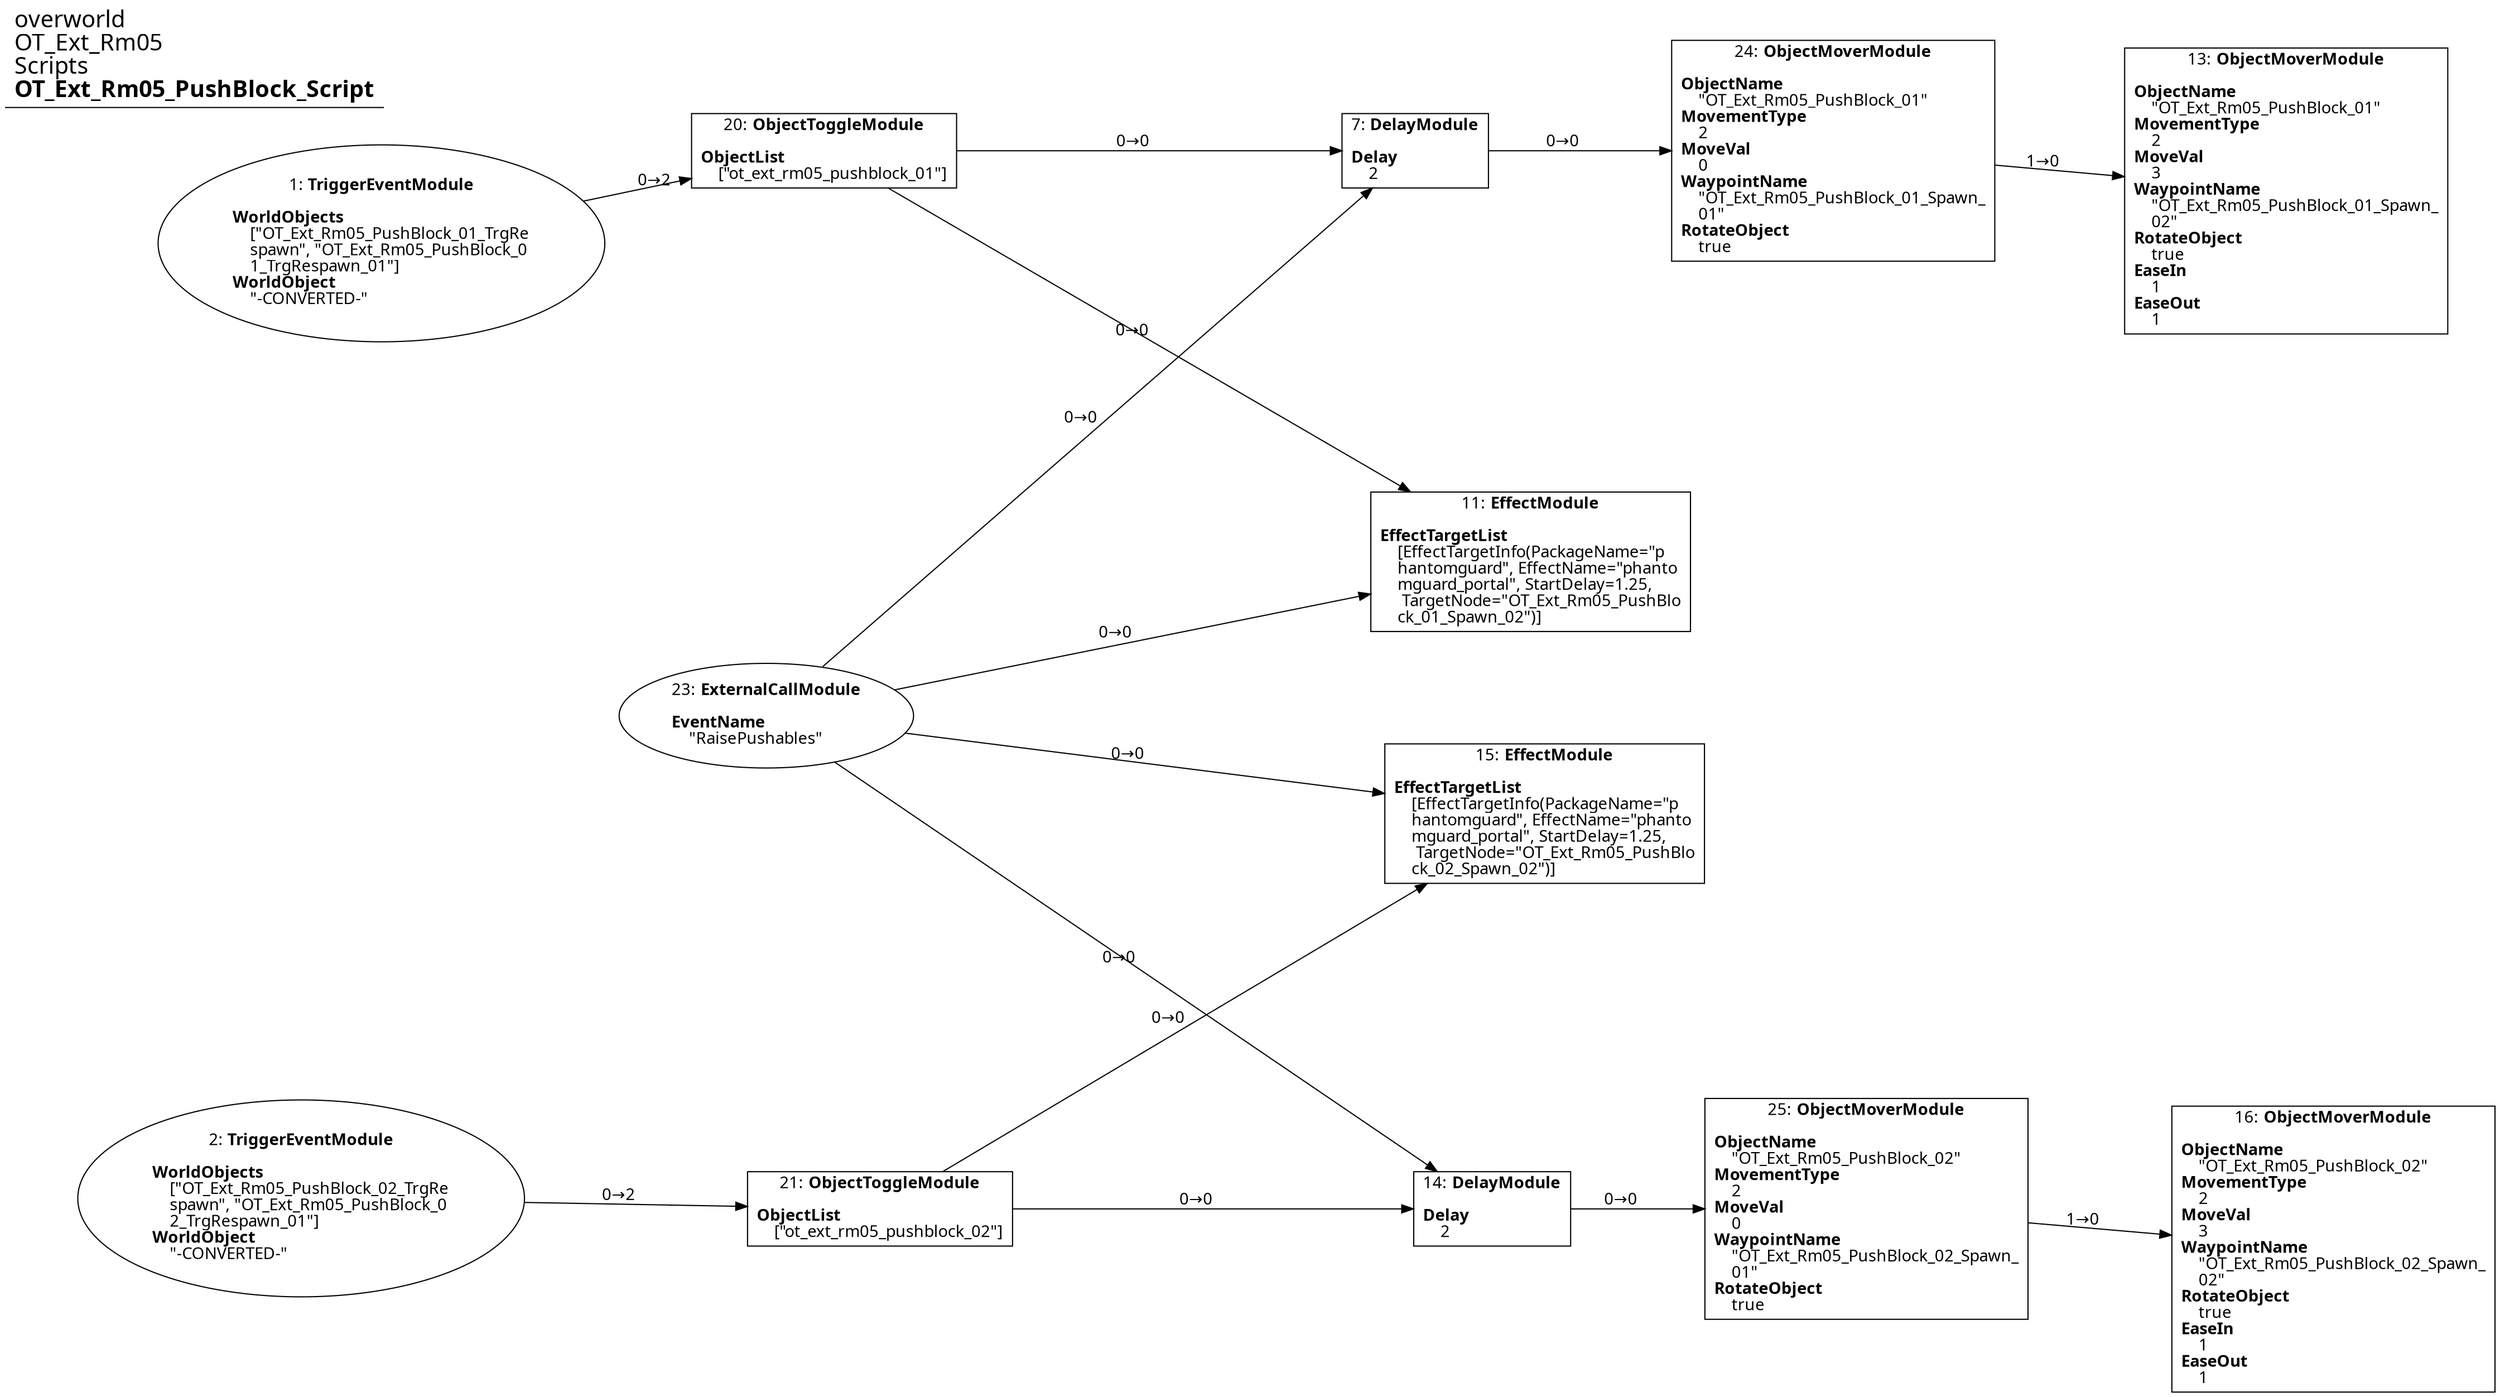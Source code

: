digraph {
    layout = fdp;
    overlap = prism;
    sep = "+16";
    splines = spline;

    node [ shape = box ];

    graph [ fontname = "Segoe UI" ];
    node [ fontname = "Segoe UI" ];
    edge [ fontname = "Segoe UI" ];

    1 [ label = <1: <b>TriggerEventModule</b><br/><br/><b>WorldObjects</b><br align="left"/>    [&quot;OT_Ext_Rm05_PushBlock_01_TrgRe<br align="left"/>    spawn&quot;, &quot;OT_Ext_Rm05_PushBlock_0<br align="left"/>    1_TrgRespawn_01&quot;]<br align="left"/><b>WorldObject</b><br align="left"/>    &quot;-CONVERTED-&quot;<br align="left"/>> ];
    1 [ shape = oval ]
    1 [ pos = "-0.41300002,0.060000002!" ];
    1 -> 20 [ label = "0→2" ];

    2 [ label = <2: <b>TriggerEventModule</b><br/><br/><b>WorldObjects</b><br align="left"/>    [&quot;OT_Ext_Rm05_PushBlock_02_TrgRe<br align="left"/>    spawn&quot;, &quot;OT_Ext_Rm05_PushBlock_0<br align="left"/>    2_TrgRespawn_01&quot;]<br align="left"/><b>WorldObject</b><br align="left"/>    &quot;-CONVERTED-&quot;<br align="left"/>> ];
    2 [ shape = oval ]
    2 [ pos = "-0.40600002,-0.53900003!" ];
    2 -> 21 [ label = "0→2" ];

    7 [ label = <7: <b>DelayModule</b><br/><br/><b>Delay</b><br align="left"/>    2<br align="left"/>> ];
    7 [ pos = "0.231,0.060000002!" ];
    7 -> 24 [ label = "0→0" ];

    11 [ label = <11: <b>EffectModule</b><br/><br/><b>EffectTargetList</b><br align="left"/>    [EffectTargetInfo(PackageName=&quot;p<br align="left"/>    hantomguard&quot;, EffectName=&quot;phanto<br align="left"/>    mguard_portal&quot;, StartDelay=1.25,<br align="left"/>     TargetNode=&quot;OT_Ext_Rm05_PushBlo<br align="left"/>    ck_01_Spawn_02&quot;)]<br align="left"/>> ];
    11 [ pos = "0.29700002,-0.17500001!" ];

    13 [ label = <13: <b>ObjectMoverModule</b><br/><br/><b>ObjectName</b><br align="left"/>    &quot;OT_Ext_Rm05_PushBlock_01&quot;<br align="left"/><b>MovementType</b><br align="left"/>    2<br align="left"/><b>MoveVal</b><br align="left"/>    3<br align="left"/><b>WaypointName</b><br align="left"/>    &quot;OT_Ext_Rm05_PushBlock_01_Spawn_<br align="left"/>    02&quot;<br align="left"/><b>RotateObject</b><br align="left"/>    true<br align="left"/><b>EaseIn</b><br align="left"/>    1<br align="left"/><b>EaseOut</b><br align="left"/>    1<br align="left"/>> ];
    13 [ pos = "0.72900003,0.037!" ];

    14 [ label = <14: <b>DelayModule</b><br/><br/><b>Delay</b><br align="left"/>    2<br align="left"/>> ];
    14 [ pos = "0.275,-0.545!" ];
    14 -> 25 [ label = "0→0" ];

    15 [ label = <15: <b>EffectModule</b><br/><br/><b>EffectTargetList</b><br align="left"/>    [EffectTargetInfo(PackageName=&quot;p<br align="left"/>    hantomguard&quot;, EffectName=&quot;phanto<br align="left"/>    mguard_portal&quot;, StartDelay=1.25,<br align="left"/>     TargetNode=&quot;OT_Ext_Rm05_PushBlo<br align="left"/>    ck_02_Spawn_02&quot;)]<br align="left"/>> ];
    15 [ pos = "0.305,-0.319!" ];

    16 [ label = <16: <b>ObjectMoverModule</b><br/><br/><b>ObjectName</b><br align="left"/>    &quot;OT_Ext_Rm05_PushBlock_02&quot;<br align="left"/><b>MovementType</b><br align="left"/>    2<br align="left"/><b>MoveVal</b><br align="left"/>    3<br align="left"/><b>WaypointName</b><br align="left"/>    &quot;OT_Ext_Rm05_PushBlock_02_Spawn_<br align="left"/>    02&quot;<br align="left"/><b>RotateObject</b><br align="left"/>    true<br align="left"/><b>EaseIn</b><br align="left"/>    1<br align="left"/><b>EaseOut</b><br align="left"/>    1<br align="left"/>> ];
    16 [ pos = "0.75600004,-0.568!" ];

    20 [ label = <20: <b>ObjectToggleModule</b><br/><br/><b>ObjectList</b><br align="left"/>    [&quot;ot_ext_rm05_pushblock_01&quot;]<br align="left"/>> ];
    20 [ pos = "-0.10700001,0.060000002!" ];
    20 -> 7 [ label = "0→0" ];
    20 -> 11 [ label = "0→0" ];

    21 [ label = <21: <b>ObjectToggleModule</b><br/><br/><b>ObjectList</b><br align="left"/>    [&quot;ot_ext_rm05_pushblock_02&quot;]<br align="left"/>> ];
    21 [ pos = "-0.075,-0.545!" ];
    21 -> 14 [ label = "0→0" ];
    21 -> 15 [ label = "0→0" ];

    23 [ label = <23: <b>ExternalCallModule</b><br/><br/><b>EventName</b><br align="left"/>    &quot;RaisePushables&quot;<br align="left"/>> ];
    23 [ shape = oval ]
    23 [ pos = "-0.14,-0.263!" ];
    23 -> 7 [ label = "0→0" ];
    23 -> 11 [ label = "0→0" ];
    23 -> 15 [ label = "0→0" ];
    23 -> 14 [ label = "0→0" ];

    24 [ label = <24: <b>ObjectMoverModule</b><br/><br/><b>ObjectName</b><br align="left"/>    &quot;OT_Ext_Rm05_PushBlock_01&quot;<br align="left"/><b>MovementType</b><br align="left"/>    2<br align="left"/><b>MoveVal</b><br align="left"/>    0<br align="left"/><b>WaypointName</b><br align="left"/>    &quot;OT_Ext_Rm05_PushBlock_01_Spawn_<br align="left"/>    01&quot;<br align="left"/><b>RotateObject</b><br align="left"/>    true<br align="left"/>> ];
    24 [ pos = "0.47000003,0.060000002!" ];
    24 -> 13 [ label = "1→0" ];

    25 [ label = <25: <b>ObjectMoverModule</b><br/><br/><b>ObjectName</b><br align="left"/>    &quot;OT_Ext_Rm05_PushBlock_02&quot;<br align="left"/><b>MovementType</b><br align="left"/>    2<br align="left"/><b>MoveVal</b><br align="left"/>    0<br align="left"/><b>WaypointName</b><br align="left"/>    &quot;OT_Ext_Rm05_PushBlock_02_Spawn_<br align="left"/>    01&quot;<br align="left"/><b>RotateObject</b><br align="left"/>    true<br align="left"/>> ];
    25 [ pos = "0.48900002,-0.545!" ];
    25 -> 16 [ label = "1→0" ];

    title [ pos = "-0.41400003,0.061000004!" ];
    title [ shape = underline ];
    title [ label = <<font point-size="20">overworld<br align="left"/>OT_Ext_Rm05<br align="left"/>Scripts<br align="left"/><b>OT_Ext_Rm05_PushBlock_Script</b><br align="left"/></font>> ];
}

